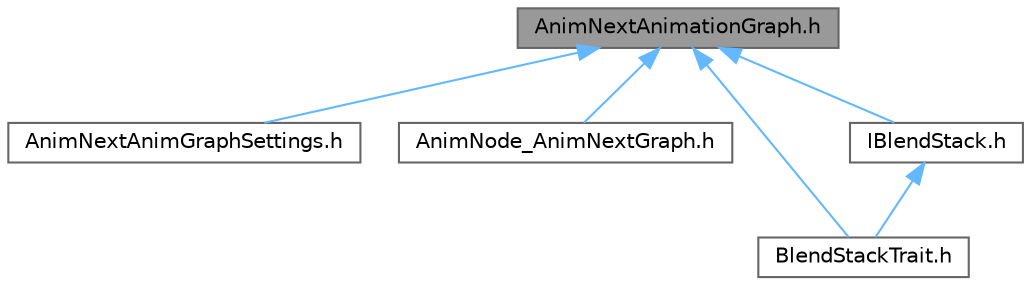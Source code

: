 digraph "AnimNextAnimationGraph.h"
{
 // INTERACTIVE_SVG=YES
 // LATEX_PDF_SIZE
  bgcolor="transparent";
  edge [fontname=Helvetica,fontsize=10,labelfontname=Helvetica,labelfontsize=10];
  node [fontname=Helvetica,fontsize=10,shape=box,height=0.2,width=0.4];
  Node1 [id="Node000001",label="AnimNextAnimationGraph.h",height=0.2,width=0.4,color="gray40", fillcolor="grey60", style="filled", fontcolor="black",tooltip=" "];
  Node1 -> Node2 [id="edge1_Node000001_Node000002",dir="back",color="steelblue1",style="solid",tooltip=" "];
  Node2 [id="Node000002",label="AnimNextAnimGraphSettings.h",height=0.2,width=0.4,color="grey40", fillcolor="white", style="filled",URL="$d9/da8/AnimNextAnimGraphSettings_8h.html",tooltip=" "];
  Node1 -> Node3 [id="edge2_Node000001_Node000003",dir="back",color="steelblue1",style="solid",tooltip=" "];
  Node3 [id="Node000003",label="AnimNode_AnimNextGraph.h",height=0.2,width=0.4,color="grey40", fillcolor="white", style="filled",URL="$d5/d20/AnimNode__AnimNextGraph_8h.html",tooltip=" "];
  Node1 -> Node4 [id="edge3_Node000001_Node000004",dir="back",color="steelblue1",style="solid",tooltip=" "];
  Node4 [id="Node000004",label="BlendStackTrait.h",height=0.2,width=0.4,color="grey40", fillcolor="white", style="filled",URL="$dd/dc9/BlendStackTrait_8h.html",tooltip=" "];
  Node1 -> Node5 [id="edge4_Node000001_Node000005",dir="back",color="steelblue1",style="solid",tooltip=" "];
  Node5 [id="Node000005",label="IBlendStack.h",height=0.2,width=0.4,color="grey40", fillcolor="white", style="filled",URL="$df/d73/IBlendStack_8h.html",tooltip=" "];
  Node5 -> Node4 [id="edge5_Node000005_Node000004",dir="back",color="steelblue1",style="solid",tooltip=" "];
}
